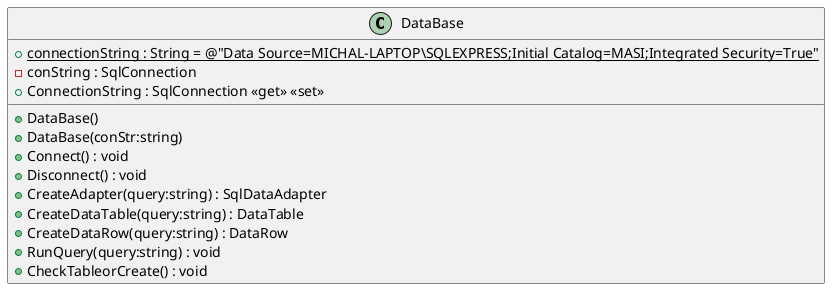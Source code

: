 @startuml
class DataBase {
    + {static} connectionString : String = @"Data Source=MICHAL-LAPTOP\SQLEXPRESS;Initial Catalog=MASI;Integrated Security=True"
    - conString : SqlConnection
    + DataBase()
    + DataBase(conStr:string)
    + ConnectionString : SqlConnection <<get>> <<set>>
    + Connect() : void
    + Disconnect() : void
    + CreateAdapter(query:string) : SqlDataAdapter
    + CreateDataTable(query:string) : DataTable
    + CreateDataRow(query:string) : DataRow
    + RunQuery(query:string) : void
    + CheckTableorCreate() : void
}
@enduml
